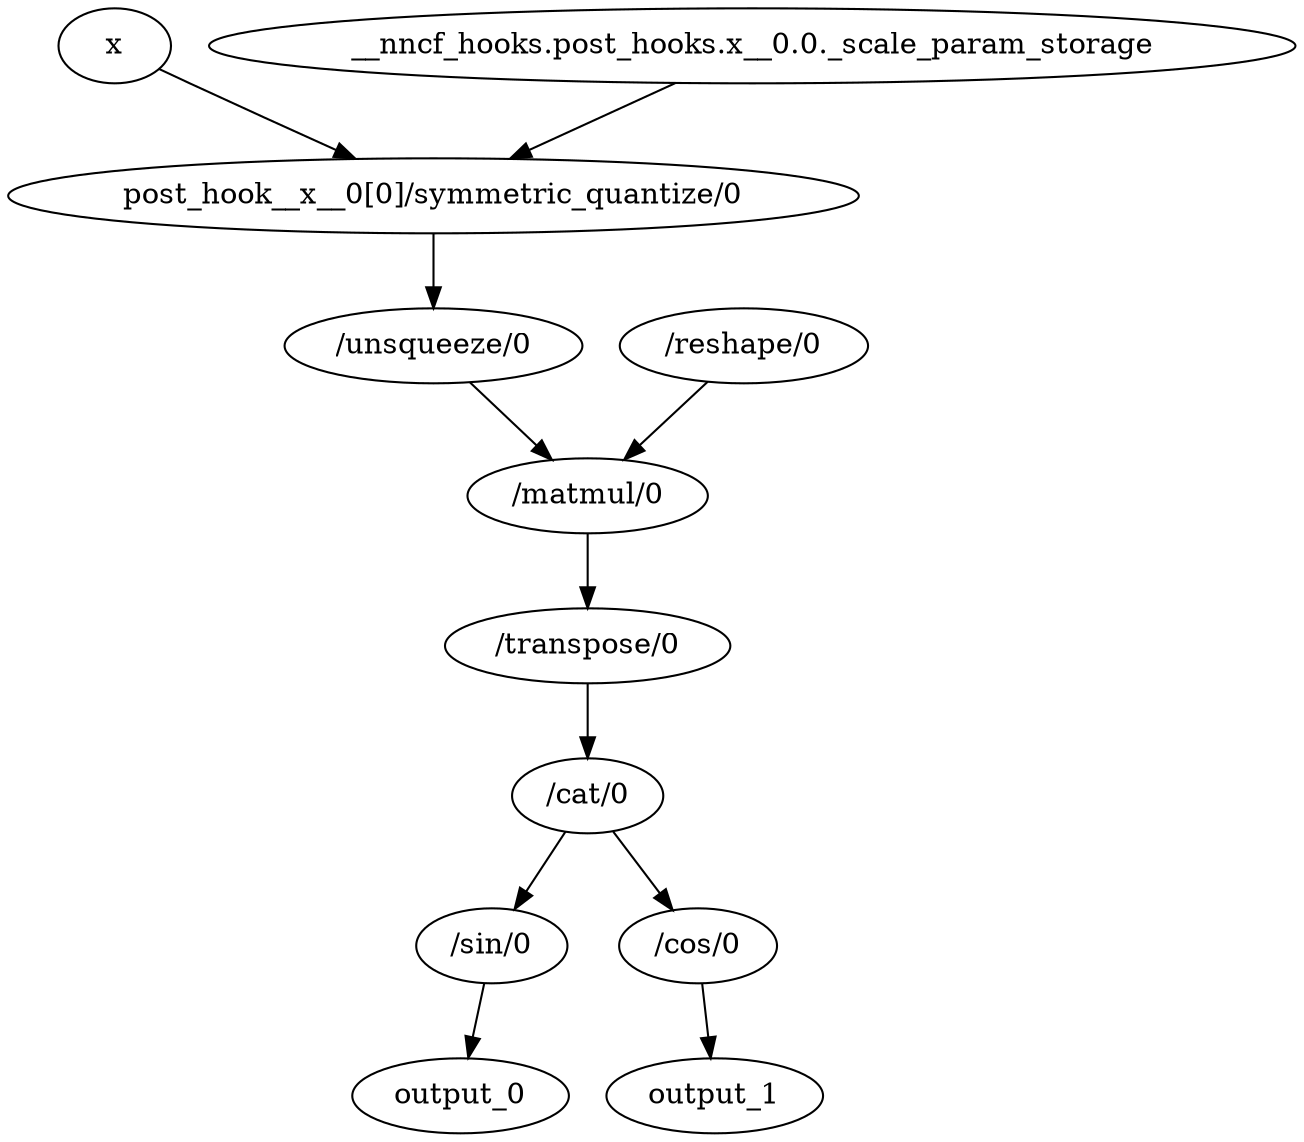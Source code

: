 strict digraph {
x [id=0, type="nncf_model_input", metatype=PTInputNoopMetatype];
"__nncf_hooks.post_hooks.x__0.0._scale_param_storage" [id=1, type="nncf_model_const", metatype=PTConstNoopMetatype];
"post_hook__x__0[0]/symmetric_quantize/0" [id=2, type="symmetric_quantize", metatype=UnknownMetatype];
"/unsqueeze/0" [id=3, type=unsqueeze, metatype=PTReshapeMetatype];
"/reshape/0" [id=4, type=reshape, metatype=UnknownMetatype];
"/matmul/0" [id=5, type=matmul, metatype=PTMatMulMetatype];
"/transpose/0" [id=6, type=transpose, metatype=PTTransposeMetatype];
"/cat/0" [id=7, type=cat, metatype=PTCatMetatype];
"/sin/0" [id=8, type=sin, metatype=UnknownMetatype];
"/cos/0" [id=9, type=cos, metatype=UnknownMetatype];
output_0 [id=10, type="nncf_model_output", metatype=PTOutputNoopMetatype];
output_1 [id=11, type="nncf_model_output", metatype=PTOutputNoopMetatype];
x -> "post_hook__x__0[0]/symmetric_quantize/0" [dtype=float, shape="(1, 10)", out_port_id=0, in_port_id=0];
"__nncf_hooks.post_hooks.x__0.0._scale_param_storage" -> "post_hook__x__0[0]/symmetric_quantize/0" [dtype=float, shape="(1,)", out_port_id=0, in_port_id=4];
"post_hook__x__0[0]/symmetric_quantize/0" -> "/unsqueeze/0" [dtype=float, shape="(1, 10)", out_port_id=0, in_port_id=0];
"/unsqueeze/0" -> "/matmul/0" [dtype=float, shape="(1, 1, 10)", out_port_id=0, in_port_id=1];
"/reshape/0" -> "/matmul/0" [dtype=float, shape="(1, 5, 1)", out_port_id=0, in_port_id=0];
"/matmul/0" -> "/transpose/0" [dtype=float, shape="(1, 5, 10)", out_port_id=0, in_port_id=0];
"/transpose/0" -> "/cat/0" [dtype=float, shape="(1, 10, 5)", out_port_id=0, in_port_id=0];
"/cat/0" -> "/sin/0" [dtype=float, shape="(1, 10, 5)", out_port_id=0, in_port_id=0];
"/cat/0" -> "/cos/0" [dtype=float, shape="(1, 10, 5)", out_port_id=0, in_port_id=0];
"/sin/0" -> output_0 [dtype=float, shape="(1, 10, 5)", out_port_id=0, in_port_id=0];
"/cos/0" -> output_1 [dtype=float, shape="(1, 10, 5)", out_port_id=0, in_port_id=0];
}
